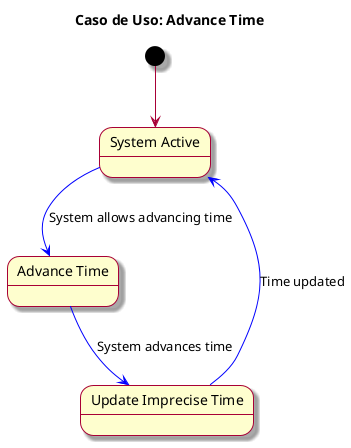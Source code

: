 @startuml
skin rose
title Caso de Uso: Advance Time

state SYSTEM_ACTIVE as "System Active"
state AdvanceTime as "Advance Time"
state UpdateImpreciseTime as "Update Imprecise Time"

[*] --> SYSTEM_ACTIVE
SYSTEM_ACTIVE -[#blue]-> AdvanceTime : System allows advancing time
AdvanceTime -[#blue]-> UpdateImpreciseTime : System advances time
UpdateImpreciseTime -[#blue]-> SYSTEM_ACTIVE : Time updated

@enduml

